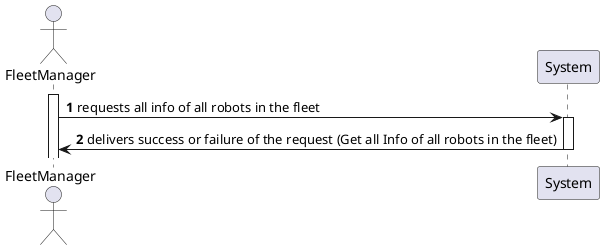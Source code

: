 @startuml
'https://plantuml.com/sequence-diagram

autonumber
actor  FleetManager
participant  System

activate FleetManager
FleetManager -> System : requests all info of all robots in the fleet
activate System
FleetManager <- System : delivers success or failure of the request (Get all Info of all robots in the fleet)
deactivate System

@enduml

